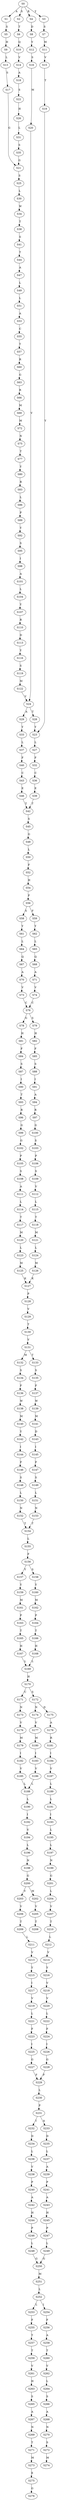 strict digraph  {
	S0 -> S1 [ label = A ];
	S0 -> S2 [ label = S ];
	S0 -> S3 [ label = Y ];
	S0 -> S4 [ label = R ];
	S1 -> S5 [ label = S ];
	S2 -> S6 [ label = T ];
	S3 -> S7 [ label = S ];
	S4 -> S8 [ label = D ];
	S5 -> S9 [ label = H ];
	S6 -> S10 [ label = Q ];
	S7 -> S11 [ label = M ];
	S8 -> S12 [ label = Y ];
	S9 -> S13 [ label = L ];
	S10 -> S14 [ label = V ];
	S11 -> S15 [ label = V ];
	S12 -> S16 [ label = S ];
	S13 -> S17 [ label = S ];
	S14 -> S18 [ label = A ];
	S15 -> S19 [ label = T ];
	S16 -> S20 [ label = M ];
	S17 -> S21 [ label = G ];
	S18 -> S22 [ label = S ];
	S19 -> S23 [ label = Y ];
	S20 -> S24 [ label = V ];
	S21 -> S25 [ label = S ];
	S22 -> S26 [ label = H ];
	S23 -> S27 [ label = L ];
	S24 -> S28 [ label = T ];
	S24 -> S29 [ label = A ];
	S25 -> S30 [ label = L ];
	S26 -> S31 [ label = L ];
	S27 -> S32 [ label = F ];
	S28 -> S23 [ label = Y ];
	S29 -> S33 [ label = Y ];
	S30 -> S34 [ label = W ];
	S31 -> S35 [ label = S ];
	S32 -> S36 [ label = C ];
	S33 -> S37 [ label = L ];
	S34 -> S38 [ label = T ];
	S35 -> S21 [ label = G ];
	S36 -> S39 [ label = E ];
	S37 -> S40 [ label = F ];
	S38 -> S41 [ label = S ];
	S39 -> S42 [ label = T ];
	S40 -> S43 [ label = C ];
	S41 -> S44 [ label = T ];
	S42 -> S45 [ label = S ];
	S43 -> S46 [ label = E ];
	S44 -> S47 [ label = A ];
	S45 -> S48 [ label = G ];
	S46 -> S42 [ label = T ];
	S47 -> S49 [ label = L ];
	S48 -> S50 [ label = L ];
	S49 -> S51 [ label = L ];
	S50 -> S52 [ label = F ];
	S51 -> S53 [ label = A ];
	S52 -> S54 [ label = H ];
	S53 -> S55 [ label = C ];
	S54 -> S56 [ label = F ];
	S55 -> S57 [ label = T ];
	S56 -> S58 [ label = S ];
	S56 -> S59 [ label = F ];
	S57 -> S60 [ label = R ];
	S58 -> S61 [ label = Y ];
	S59 -> S62 [ label = Y ];
	S60 -> S63 [ label = G ];
	S61 -> S64 [ label = L ];
	S62 -> S65 [ label = L ];
	S63 -> S66 [ label = R ];
	S64 -> S67 [ label = Q ];
	S65 -> S68 [ label = Q ];
	S66 -> S69 [ label = M ];
	S67 -> S70 [ label = A ];
	S68 -> S71 [ label = A ];
	S69 -> S72 [ label = M ];
	S70 -> S73 [ label = V ];
	S71 -> S74 [ label = V ];
	S72 -> S75 [ label = N ];
	S73 -> S76 [ label = C ];
	S74 -> S76 [ label = C ];
	S75 -> S77 [ label = T ];
	S76 -> S78 [ label = G ];
	S76 -> S79 [ label = S ];
	S77 -> S80 [ label = Y ];
	S78 -> S81 [ label = H ];
	S79 -> S82 [ label = H ];
	S80 -> S83 [ label = R ];
	S81 -> S84 [ label = F ];
	S82 -> S85 [ label = F ];
	S83 -> S86 [ label = L ];
	S84 -> S87 [ label = S ];
	S85 -> S88 [ label = S ];
	S86 -> S89 [ label = P ];
	S87 -> S90 [ label = I ];
	S88 -> S91 [ label = I ];
	S89 -> S92 [ label = Y ];
	S90 -> S93 [ label = T ];
	S91 -> S94 [ label = A ];
	S92 -> S95 [ label = S ];
	S93 -> S96 [ label = R ];
	S94 -> S97 [ label = R ];
	S95 -> S98 [ label = I ];
	S96 -> S99 [ label = G ];
	S97 -> S100 [ label = G ];
	S98 -> S101 [ label = A ];
	S99 -> S102 [ label = G ];
	S100 -> S103 [ label = S ];
	S101 -> S104 [ label = L ];
	S102 -> S105 [ label = P ];
	S103 -> S106 [ label = P ];
	S104 -> S107 [ label = Y ];
	S105 -> S108 [ label = S ];
	S106 -> S109 [ label = S ];
	S107 -> S110 [ label = R ];
	S108 -> S111 [ label = A ];
	S109 -> S112 [ label = V ];
	S110 -> S113 [ label = D ];
	S111 -> S114 [ label = L ];
	S112 -> S115 [ label = L ];
	S113 -> S116 [ label = Y ];
	S114 -> S117 [ label = T ];
	S115 -> S118 [ label = T ];
	S116 -> S119 [ label = S ];
	S117 -> S120 [ label = M ];
	S118 -> S121 [ label = M ];
	S119 -> S122 [ label = M ];
	S120 -> S123 [ label = L ];
	S121 -> S124 [ label = L ];
	S122 -> S24 [ label = V ];
	S123 -> S125 [ label = M ];
	S124 -> S126 [ label = M ];
	S125 -> S127 [ label = K ];
	S126 -> S127 [ label = K ];
	S127 -> S128 [ label = P ];
	S128 -> S129 [ label = V ];
	S129 -> S130 [ label = T ];
	S130 -> S131 [ label = V ];
	S131 -> S132 [ label = M ];
	S131 -> S133 [ label = T ];
	S132 -> S134 [ label = S ];
	S133 -> S135 [ label = S ];
	S134 -> S136 [ label = F ];
	S135 -> S137 [ label = F ];
	S136 -> S138 [ label = W ];
	S137 -> S139 [ label = W ];
	S138 -> S140 [ label = M ];
	S139 -> S141 [ label = M ];
	S140 -> S142 [ label = Y ];
	S141 -> S143 [ label = D ];
	S142 -> S144 [ label = I ];
	S143 -> S145 [ label = I ];
	S144 -> S146 [ label = F ];
	S145 -> S147 [ label = F ];
	S146 -> S148 [ label = S ];
	S147 -> S149 [ label = S ];
	S148 -> S150 [ label = L ];
	S149 -> S151 [ label = L ];
	S150 -> S152 [ label = N ];
	S151 -> S153 [ label = N ];
	S152 -> S154 [ label = T ];
	S153 -> S154 [ label = T ];
	S154 -> S155 [ label = L ];
	S155 -> S156 [ label = F ];
	S156 -> S157 [ label = Y ];
	S156 -> S158 [ label = S ];
	S157 -> S159 [ label = Y ];
	S158 -> S160 [ label = Y ];
	S159 -> S161 [ label = M ];
	S160 -> S162 [ label = M ];
	S161 -> S163 [ label = P ];
	S162 -> S164 [ label = P ];
	S163 -> S165 [ label = T ];
	S164 -> S166 [ label = T ];
	S165 -> S167 [ label = H ];
	S166 -> S168 [ label = H ];
	S167 -> S169 [ label = L ];
	S168 -> S169 [ label = L ];
	S169 -> S170 [ label = H ];
	S170 -> S171 [ label = C ];
	S170 -> S172 [ label = S ];
	S171 -> S173 [ label = N ];
	S172 -> S174 [ label = N ];
	S172 -> S175 [ label = D ];
	S173 -> S176 [ label = V ];
	S174 -> S177 [ label = V ];
	S175 -> S178 [ label = A ];
	S176 -> S179 [ label = M ];
	S177 -> S180 [ label = M ];
	S178 -> S181 [ label = R ];
	S179 -> S182 [ label = I ];
	S180 -> S183 [ label = I ];
	S181 -> S184 [ label = I ];
	S182 -> S185 [ label = V ];
	S183 -> S186 [ label = V ];
	S184 -> S187 [ label = V ];
	S185 -> S188 [ label = L ];
	S186 -> S188 [ label = L ];
	S187 -> S189 [ label = L ];
	S188 -> S190 [ label = L ];
	S189 -> S191 [ label = L ];
	S190 -> S192 [ label = I ];
	S191 -> S193 [ label = I ];
	S192 -> S194 [ label = V ];
	S193 -> S195 [ label = L ];
	S194 -> S196 [ label = L ];
	S195 -> S197 [ label = L ];
	S196 -> S198 [ label = N ];
	S197 -> S199 [ label = N ];
	S198 -> S200 [ label = G ];
	S199 -> S201 [ label = G ];
	S200 -> S202 [ label = M ];
	S200 -> S203 [ label = V ];
	S201 -> S204 [ label = L ];
	S202 -> S205 [ label = V ];
	S203 -> S206 [ label = V ];
	S204 -> S207 [ label = V ];
	S205 -> S208 [ label = T ];
	S206 -> S209 [ label = T ];
	S207 -> S210 [ label = T ];
	S209 -> S211 [ label = L ];
	S210 -> S212 [ label = L ];
	S211 -> S213 [ label = V ];
	S212 -> S214 [ label = V ];
	S213 -> S215 [ label = Y ];
	S214 -> S216 [ label = Y ];
	S215 -> S217 [ label = I ];
	S216 -> S218 [ label = V ];
	S217 -> S219 [ label = V ];
	S218 -> S220 [ label = V ];
	S219 -> S221 [ label = L ];
	S220 -> S222 [ label = L ];
	S221 -> S223 [ label = F ];
	S222 -> S224 [ label = F ];
	S223 -> S225 [ label = I ];
	S224 -> S226 [ label = I ];
	S225 -> S227 [ label = G ];
	S226 -> S228 [ label = G ];
	S227 -> S229 [ label = F ];
	S228 -> S229 [ label = F ];
	S229 -> S230 [ label = L ];
	S230 -> S231 [ label = P ];
	S231 -> S232 [ label = I ];
	S231 -> S233 [ label = A ];
	S232 -> S234 [ label = D ];
	S233 -> S235 [ label = D ];
	S234 -> S236 [ label = L ];
	S235 -> S237 [ label = L ];
	S236 -> S238 [ label = V ];
	S237 -> S239 [ label = A ];
	S238 -> S240 [ label = P ];
	S239 -> S241 [ label = P ];
	S240 -> S242 [ label = A ];
	S241 -> S243 [ label = A ];
	S242 -> S244 [ label = H ];
	S243 -> S245 [ label = H ];
	S244 -> S246 [ label = P ];
	S245 -> S247 [ label = P ];
	S246 -> S248 [ label = L ];
	S247 -> S249 [ label = L ];
	S248 -> S250 [ label = G ];
	S249 -> S250 [ label = G ];
	S250 -> S251 [ label = M ];
	S251 -> S252 [ label = L ];
	S252 -> S253 [ label = L ];
	S252 -> S254 [ label = I ];
	S253 -> S255 [ label = F ];
	S254 -> S256 [ label = F ];
	S255 -> S257 [ label = T ];
	S256 -> S258 [ label = A ];
	S257 -> S259 [ label = T ];
	S258 -> S260 [ label = T ];
	S259 -> S261 [ label = V ];
	S260 -> S262 [ label = V ];
	S261 -> S263 [ label = H ];
	S262 -> S264 [ label = L ];
	S263 -> S265 [ label = S ];
	S264 -> S266 [ label = S ];
	S265 -> S267 [ label = A ];
	S266 -> S268 [ label = A ];
	S267 -> S269 [ label = N ];
	S268 -> S270 [ label = N ];
	S269 -> S271 [ label = T ];
	S270 -> S272 [ label = S ];
	S271 -> S273 [ label = M ];
	S272 -> S274 [ label = M ];
	S273 -> S275 [ label = E ];
	S275 -> S276 [ label = G ];
}
